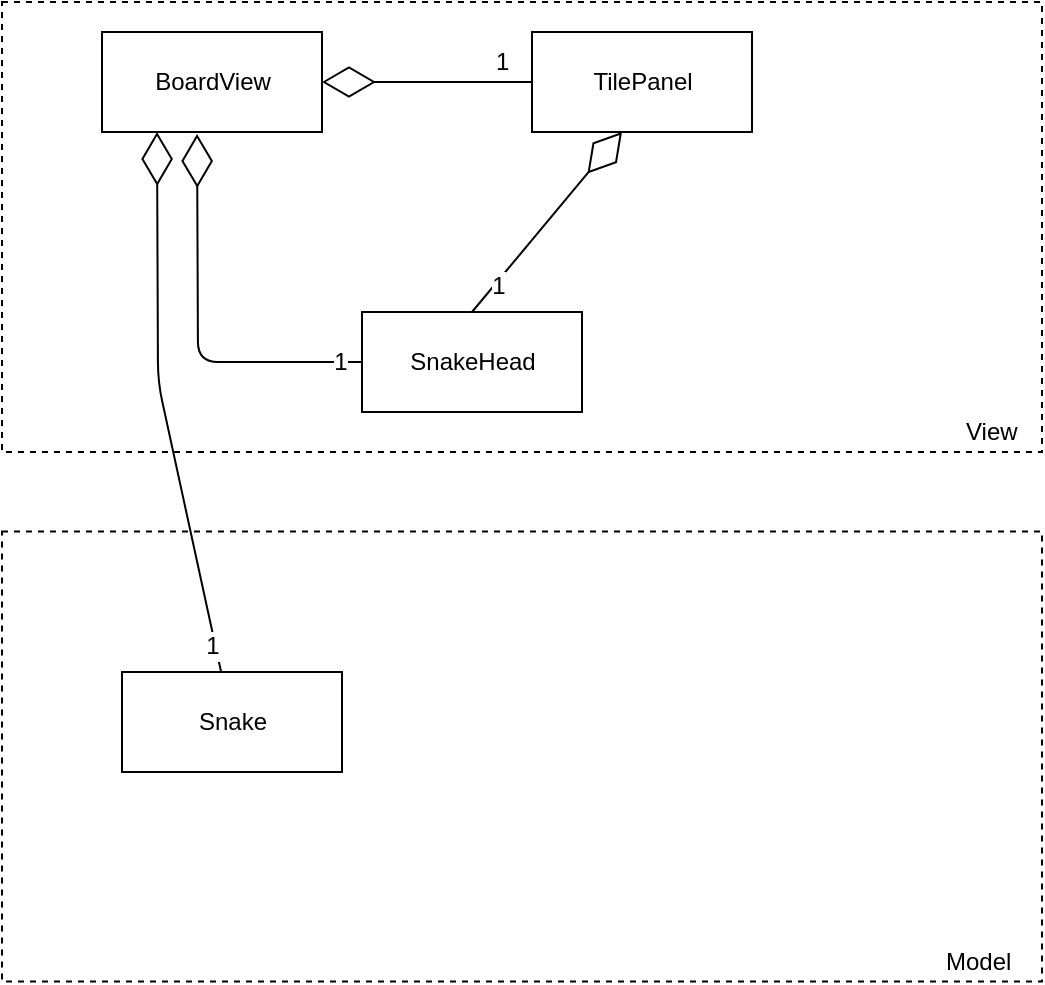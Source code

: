 <mxfile version="12.1.3" pages="1"><diagram id="UZz5D3v6kJA9_nGfB7kN" name="Page-2"><mxGraphModel dx="850" dy="456" grid="1" gridSize="10" guides="1" tooltips="1" connect="1" arrows="1" fold="1" page="1" pageScale="1" pageWidth="850" pageHeight="1100" math="0" shadow="0"><root><mxCell id="PKefNgHGJfd51ZUR-yKr-0"/><mxCell id="PKefNgHGJfd51ZUR-yKr-1" parent="PKefNgHGJfd51ZUR-yKr-0"/><mxCell id="1dqPJRM-FIY15dj7jFaq-10" value="" style="rounded=0;whiteSpace=wrap;html=1;dashed=1;" vertex="1" parent="PKefNgHGJfd51ZUR-yKr-1"><mxGeometry x="90" y="419.773" width="520" height="225" as="geometry"/></mxCell><mxCell id="1dqPJRM-FIY15dj7jFaq-8" value="" style="rounded=0;whiteSpace=wrap;html=1;dashed=1;" vertex="1" parent="PKefNgHGJfd51ZUR-yKr-1"><mxGeometry x="90" y="155" width="520" height="225" as="geometry"/></mxCell><mxCell id="EDnRHZTK3pqADV_eyKKs-25" value="SnakeHead" style="html=1;" vertex="1" parent="PKefNgHGJfd51ZUR-yKr-1"><mxGeometry x="270" y="310" width="110" height="50" as="geometry"/></mxCell><mxCell id="1dqPJRM-FIY15dj7jFaq-0" value="Snake" style="html=1;" vertex="1" parent="PKefNgHGJfd51ZUR-yKr-1"><mxGeometry x="150" y="490" width="110" height="50" as="geometry"/></mxCell><mxCell id="1dqPJRM-FIY15dj7jFaq-1" value="BoardView" style="html=1;" vertex="1" parent="PKefNgHGJfd51ZUR-yKr-1"><mxGeometry x="140" y="170" width="110" height="50" as="geometry"/></mxCell><mxCell id="1dqPJRM-FIY15dj7jFaq-2" value="TilePanel" style="html=1;" vertex="1" parent="PKefNgHGJfd51ZUR-yKr-1"><mxGeometry x="355" y="170" width="110" height="50" as="geometry"/></mxCell><mxCell id="1dqPJRM-FIY15dj7jFaq-3" value="" style="endArrow=diamondThin;endFill=0;endSize=24;html=1;entryX=1;entryY=0.5;entryDx=0;entryDy=0;exitX=0;exitY=0.5;exitDx=0;exitDy=0;" edge="1" parent="PKefNgHGJfd51ZUR-yKr-1" source="1dqPJRM-FIY15dj7jFaq-2" target="1dqPJRM-FIY15dj7jFaq-1"><mxGeometry width="160" relative="1" as="geometry"><mxPoint x="180" y="330" as="sourcePoint"/><mxPoint x="340" y="330" as="targetPoint"/></mxGeometry></mxCell><mxCell id="1dqPJRM-FIY15dj7jFaq-4" value="1" style="text;html=1;resizable=0;points=[];autosize=1;align=left;verticalAlign=top;spacingTop=-4;" vertex="1" parent="PKefNgHGJfd51ZUR-yKr-1"><mxGeometry x="335" y="175" width="20" height="20" as="geometry"/></mxCell><mxCell id="1dqPJRM-FIY15dj7jFaq-5" value="" style="endArrow=diamondThin;endFill=0;endSize=24;html=1;entryX=0.432;entryY=1.02;entryDx=0;entryDy=0;exitX=0;exitY=0.5;exitDx=0;exitDy=0;entryPerimeter=0;" edge="1" parent="PKefNgHGJfd51ZUR-yKr-1" source="EDnRHZTK3pqADV_eyKKs-25" target="1dqPJRM-FIY15dj7jFaq-1"><mxGeometry width="160" relative="1" as="geometry"><mxPoint x="285" y="290" as="sourcePoint"/><mxPoint x="180" y="290" as="targetPoint"/><Array as="points"><mxPoint x="188" y="335"/></Array></mxGeometry></mxCell><mxCell id="1dqPJRM-FIY15dj7jFaq-12" value="1" style="text;html=1;resizable=0;points=[];align=center;verticalAlign=middle;labelBackgroundColor=#ffffff;" vertex="1" connectable="0" parent="1dqPJRM-FIY15dj7jFaq-5"><mxGeometry x="-0.889" relative="1" as="geometry"><mxPoint as="offset"/></mxGeometry></mxCell><mxCell id="1dqPJRM-FIY15dj7jFaq-6" value="" style="endArrow=diamondThin;endFill=0;endSize=24;html=1;entryX=1;entryY=0.5;entryDx=0;entryDy=0;exitX=0.5;exitY=0;exitDx=0;exitDy=0;" edge="1" parent="PKefNgHGJfd51ZUR-yKr-1" source="EDnRHZTK3pqADV_eyKKs-25"><mxGeometry width="160" relative="1" as="geometry"><mxPoint x="505" y="220" as="sourcePoint"/><mxPoint x="400" y="220" as="targetPoint"/></mxGeometry></mxCell><mxCell id="1dqPJRM-FIY15dj7jFaq-13" value="1" style="text;html=1;resizable=0;points=[];align=center;verticalAlign=middle;labelBackgroundColor=#ffffff;" vertex="1" connectable="0" parent="1dqPJRM-FIY15dj7jFaq-6"><mxGeometry x="-0.683" y="-1" relative="1" as="geometry"><mxPoint as="offset"/></mxGeometry></mxCell><mxCell id="1dqPJRM-FIY15dj7jFaq-9" value="View&lt;br&gt;" style="text;html=1;resizable=0;points=[];autosize=1;align=left;verticalAlign=top;spacingTop=-4;" vertex="1" parent="PKefNgHGJfd51ZUR-yKr-1"><mxGeometry x="570" y="360" width="40" height="20" as="geometry"/></mxCell><mxCell id="1dqPJRM-FIY15dj7jFaq-11" value="" style="endArrow=diamondThin;endFill=0;endSize=24;html=1;entryX=0.25;entryY=1;entryDx=0;entryDy=0;" edge="1" parent="PKefNgHGJfd51ZUR-yKr-1" source="1dqPJRM-FIY15dj7jFaq-0" target="1dqPJRM-FIY15dj7jFaq-1"><mxGeometry width="160" relative="1" as="geometry"><mxPoint x="280" y="345" as="sourcePoint"/><mxPoint x="197.52" y="231" as="targetPoint"/><Array as="points"><mxPoint x="168" y="345"/></Array></mxGeometry></mxCell><mxCell id="1dqPJRM-FIY15dj7jFaq-14" value="1" style="text;html=1;resizable=0;points=[];align=center;verticalAlign=middle;labelBackgroundColor=#ffffff;" vertex="1" connectable="0" parent="1dqPJRM-FIY15dj7jFaq-11"><mxGeometry x="-0.895" y="2" relative="1" as="geometry"><mxPoint as="offset"/></mxGeometry></mxCell><mxCell id="1dqPJRM-FIY15dj7jFaq-15" value="Model" style="text;html=1;resizable=0;points=[];autosize=1;align=left;verticalAlign=top;spacingTop=-4;" vertex="1" parent="PKefNgHGJfd51ZUR-yKr-1"><mxGeometry x="560" y="625" width="50" height="20" as="geometry"/></mxCell></root></mxGraphModel></diagram></mxfile>